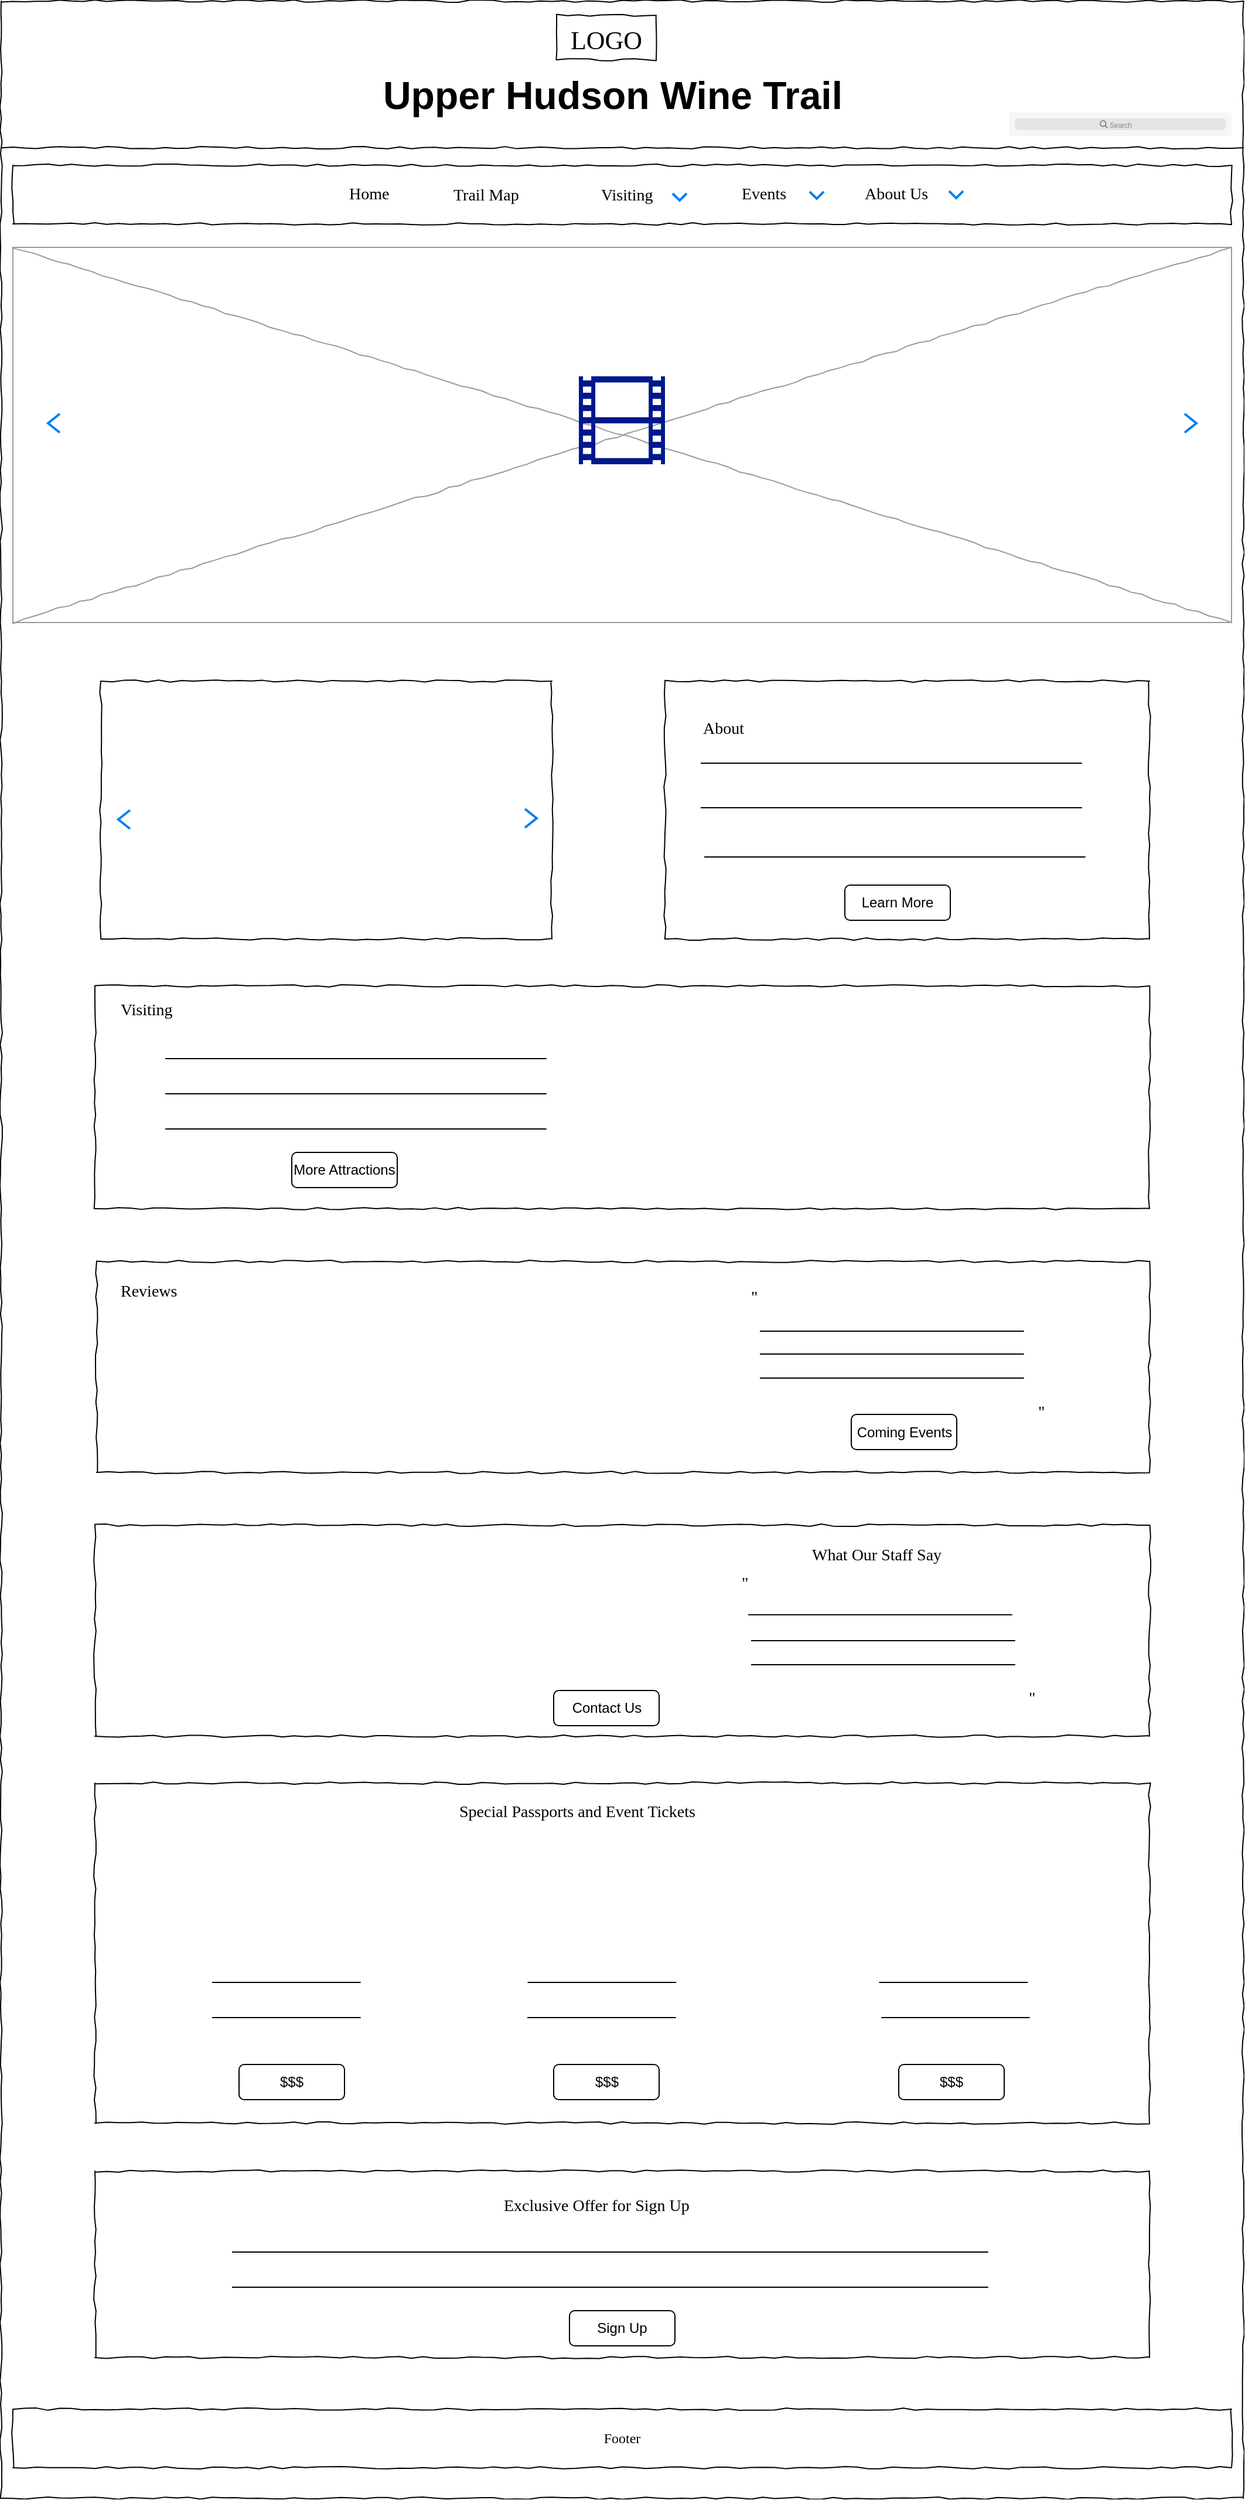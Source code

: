 <mxfile version="13.6.3" type="device"><diagram name="Page-1" id="03018318-947c-dd8e-b7a3-06fadd420f32"><mxGraphModel dx="1209" dy="573" grid="1" gridSize="10" guides="1" tooltips="1" connect="1" arrows="1" fold="1" page="1" pageScale="1" pageWidth="1100" pageHeight="850" background="#ffffff" math="0" shadow="0"><root><mxCell id="0"/><mxCell id="1" parent="0"/><mxCell id="677b7b8949515195-1" value="" style="whiteSpace=wrap;html=1;rounded=0;shadow=0;labelBackgroundColor=none;strokeColor=#000000;strokeWidth=1;fillColor=none;fontFamily=Verdana;fontSize=12;fontColor=#000000;align=center;comic=1;" parent="1" vertex="1"><mxGeometry x="20" y="20" width="1060" height="2130" as="geometry"/></mxCell><mxCell id="677b7b8949515195-2" value="&lt;font style=&quot;font-size: 22px&quot;&gt;LOGO&lt;/font&gt;" style="whiteSpace=wrap;html=1;rounded=0;shadow=0;labelBackgroundColor=none;strokeWidth=1;fontFamily=Verdana;fontSize=28;align=center;comic=1;" parent="1" vertex="1"><mxGeometry x="494" y="32" width="85" height="38" as="geometry"/></mxCell><mxCell id="677b7b8949515195-8" value="" style="whiteSpace=wrap;html=1;rounded=0;shadow=0;labelBackgroundColor=none;strokeWidth=1;fillColor=none;fontFamily=Verdana;fontSize=12;align=center;comic=1;" parent="1" vertex="1"><mxGeometry x="105" y="600" width="385" height="220" as="geometry"/></mxCell><mxCell id="677b7b8949515195-9" value="" style="line;strokeWidth=1;html=1;rounded=0;shadow=0;labelBackgroundColor=none;fillColor=none;fontFamily=Verdana;fontSize=14;fontColor=#000000;align=center;comic=1;" parent="1" vertex="1"><mxGeometry x="20" y="140" width="1060" height="10" as="geometry"/></mxCell><mxCell id="677b7b8949515195-10" value="" style="whiteSpace=wrap;html=1;rounded=0;shadow=0;labelBackgroundColor=none;strokeWidth=1;fillColor=none;fontFamily=Verdana;fontSize=12;align=center;comic=1;" parent="1" vertex="1"><mxGeometry x="30" y="160" width="1040" height="50" as="geometry"/></mxCell><mxCell id="677b7b8949515195-11" value="Home" style="text;html=1;points=[];align=left;verticalAlign=top;spacingTop=-4;fontSize=14;fontFamily=Verdana" parent="1" vertex="1"><mxGeometry x="315" y="174" width="60" height="20" as="geometry"/></mxCell><mxCell id="677b7b8949515195-12" value="Trail Map" style="text;html=1;points=[];align=left;verticalAlign=top;spacingTop=-4;fontSize=14;fontFamily=Verdana" parent="1" vertex="1"><mxGeometry x="404" y="174.5" width="60" height="19" as="geometry"/></mxCell><mxCell id="677b7b8949515195-15" value="&lt;div style=&quot;text-align: justify&quot;&gt;&lt;br&gt;&lt;/div&gt;" style="whiteSpace=wrap;html=1;rounded=0;shadow=0;labelBackgroundColor=none;strokeWidth=1;fillColor=none;fontFamily=Verdana;fontSize=12;align=center;verticalAlign=top;spacing=10;comic=1;" parent="1" vertex="1"><mxGeometry x="100" y="860" width="900" height="190" as="geometry"/></mxCell><mxCell id="677b7b8949515195-16" value="" style="verticalLabelPosition=bottom;shadow=0;dashed=0;align=center;html=1;verticalAlign=top;strokeWidth=1;shape=mxgraph.mockup.graphics.simpleIcon;strokeColor=#999999;rounded=0;labelBackgroundColor=none;fontFamily=Verdana;fontSize=14;fontColor=#000000;comic=1;" parent="1" vertex="1"><mxGeometry x="30" y="230" width="1040" height="320" as="geometry"/></mxCell><mxCell id="677b7b8949515195-26" value="" style="whiteSpace=wrap;html=1;rounded=0;shadow=0;labelBackgroundColor=none;strokeWidth=1;fillColor=none;fontFamily=Verdana;fontSize=12;align=center;comic=1;" parent="1" vertex="1"><mxGeometry x="101.5" y="1095" width="898.5" height="180" as="geometry"/></mxCell><mxCell id="677b7b8949515195-38" value="About" style="text;html=1;points=[];align=left;verticalAlign=top;spacingTop=-4;fontSize=14;fontFamily=Verdana" parent="1" vertex="1"><mxGeometry x="617" y="630" width="83" height="30" as="geometry"/></mxCell><mxCell id="677b7b8949515195-42" value="Reviews" style="text;html=1;points=[];align=left;verticalAlign=top;spacingTop=-4;fontSize=14;fontFamily=Verdana" parent="1" vertex="1"><mxGeometry x="120" y="1110" width="170" height="20" as="geometry"/></mxCell><mxCell id="x5q5EDNmhLwT_21sWx4b-1" value="" style="shape=image;html=1;verticalAlign=top;verticalLabelPosition=bottom;labelBackgroundColor=#ffffff;imageAspect=0;aspect=fixed;image=https://cdn3.iconfinder.com/data/icons/wpzoom-developer-icon-set/500/01-128.png" parent="1" vertex="1"><mxGeometry x="853" y="2083" width="34" height="34" as="geometry"/></mxCell><mxCell id="x5q5EDNmhLwT_21sWx4b-2" value="" style="shape=image;html=1;verticalAlign=top;verticalLabelPosition=bottom;labelBackgroundColor=#ffffff;imageAspect=0;aspect=fixed;image=https://cdn3.iconfinder.com/data/icons/picons-social/57/38-instagram-128.png" parent="1" vertex="1"><mxGeometry x="902" y="2084" width="33" height="33" as="geometry"/></mxCell><mxCell id="x5q5EDNmhLwT_21sWx4b-3" value="Events" style="text;html=1;points=[];align=left;verticalAlign=top;spacingTop=-4;fontSize=14;fontFamily=Verdana" parent="1" vertex="1"><mxGeometry x="650" y="174" width="60" height="20" as="geometry"/></mxCell><mxCell id="x5q5EDNmhLwT_21sWx4b-4" value="About Us" style="text;html=1;points=[];align=left;verticalAlign=top;spacingTop=-4;fontSize=14;fontFamily=Verdana" parent="1" vertex="1"><mxGeometry x="755" y="174" width="60" height="20" as="geometry"/></mxCell><mxCell id="x5q5EDNmhLwT_21sWx4b-7" value="" style="whiteSpace=wrap;html=1;rounded=0;shadow=0;labelBackgroundColor=none;strokeWidth=1;fillColor=none;fontFamily=Verdana;fontSize=12;align=center;comic=1;" parent="1" vertex="1"><mxGeometry x="586.5" y="600" width="413.5" height="220" as="geometry"/></mxCell><mxCell id="x5q5EDNmhLwT_21sWx4b-11" value="Visiting" style="text;html=1;points=[];align=left;verticalAlign=top;spacingTop=-4;fontSize=14;fontFamily=Verdana" parent="1" vertex="1"><mxGeometry x="120" y="870" width="170" height="20" as="geometry"/></mxCell><mxCell id="x5q5EDNmhLwT_21sWx4b-20" value="&quot;" style="text;html=1;points=[];align=left;verticalAlign=top;spacingTop=-4;fontSize=14;fontFamily=Verdana" parent="1" vertex="1"><mxGeometry x="657.5" y="1114.5" width="30" height="20" as="geometry"/></mxCell><mxCell id="x5q5EDNmhLwT_21sWx4b-23" value="" style="shape=image;html=1;verticalAlign=top;verticalLabelPosition=bottom;labelBackgroundColor=#ffffff;imageAspect=0;aspect=fixed;image=https://cdn4.iconfinder.com/data/icons/ionicons/512/icon-image-128.png" parent="1" vertex="1"><mxGeometry x="150" y="1134.5" width="128" height="128" as="geometry"/></mxCell><mxCell id="x5q5EDNmhLwT_21sWx4b-24" value="" style="shape=image;html=1;verticalAlign=top;verticalLabelPosition=bottom;labelBackgroundColor=#ffffff;imageAspect=0;aspect=fixed;image=https://cdn4.iconfinder.com/data/icons/ionicons/512/icon-image-128.png" parent="1" vertex="1"><mxGeometry x="230" y="646" width="128" height="128" as="geometry"/></mxCell><mxCell id="x5q5EDNmhLwT_21sWx4b-29" value="" style="aspect=fixed;pointerEvents=1;shadow=0;dashed=0;html=1;strokeColor=none;labelPosition=center;verticalLabelPosition=bottom;verticalAlign=top;align=center;fillColor=#00188D;shape=mxgraph.mscae.general.video" parent="1" vertex="1"><mxGeometry x="513" y="340" width="73.5" height="75" as="geometry"/></mxCell><mxCell id="x5q5EDNmhLwT_21sWx4b-30" value="" style="whiteSpace=wrap;html=1;rounded=0;shadow=0;labelBackgroundColor=none;strokeWidth=1;fillColor=none;fontFamily=Verdana;fontSize=12;align=center;comic=1;" parent="1" vertex="1"><mxGeometry x="100" y="1320" width="900" height="180" as="geometry"/></mxCell><mxCell id="x5q5EDNmhLwT_21sWx4b-32" value="What Our Staff Say" style="text;html=1;points=[];align=left;verticalAlign=top;spacingTop=-4;fontSize=14;fontFamily=Verdana" parent="1" vertex="1"><mxGeometry x="710" y="1335" width="170" height="20" as="geometry"/></mxCell><mxCell id="x5q5EDNmhLwT_21sWx4b-41" value="Footer" style="whiteSpace=wrap;html=1;rounded=0;shadow=0;labelBackgroundColor=none;strokeWidth=1;fillColor=none;fontFamily=Verdana;fontSize=12;align=center;comic=1;" parent="1" vertex="1"><mxGeometry x="30" y="2074" width="1040" height="50" as="geometry"/></mxCell><mxCell id="x5q5EDNmhLwT_21sWx4b-44" value="Contact Us" style="rounded=1;whiteSpace=wrap;html=1;" parent="1" vertex="1"><mxGeometry x="491.5" y="1461" width="90" height="30" as="geometry"/></mxCell><mxCell id="x5q5EDNmhLwT_21sWx4b-45" value="" style="shape=image;html=1;verticalAlign=top;verticalLabelPosition=bottom;labelBackgroundColor=#ffffff;imageAspect=0;aspect=fixed;image=https://cdn4.iconfinder.com/data/icons/ionicons/512/icon-image-128.png" parent="1" vertex="1"><mxGeometry x="719" y="886" width="128" height="128" as="geometry"/></mxCell><mxCell id="AH6uqKvHCQX35DVfNWlf-5" value="" style="html=1;verticalLabelPosition=bottom;labelBackgroundColor=#ffffff;verticalAlign=top;shadow=0;dashed=0;strokeWidth=2;shape=mxgraph.ios7.misc.left;strokeColor=#0080f0;" parent="1" vertex="1"><mxGeometry x="60" y="372" width="10" height="16" as="geometry"/></mxCell><mxCell id="AH6uqKvHCQX35DVfNWlf-6" value="" style="html=1;verticalLabelPosition=bottom;labelBackgroundColor=#ffffff;verticalAlign=top;shadow=0;dashed=0;strokeWidth=2;shape=mxgraph.ios7.misc.right;strokeColor=#0080f0;" parent="1" vertex="1"><mxGeometry x="1030" y="372" width="10" height="16" as="geometry"/></mxCell><mxCell id="Dj7FDUDoyI19KXcojeiz-5" value="" style="html=1;verticalLabelPosition=bottom;labelBackgroundColor=#ffffff;verticalAlign=top;shadow=0;dashed=0;strokeWidth=2;shape=mxgraph.ios7.misc.down;strokeColor=#0080f0;" parent="1" vertex="1"><mxGeometry x="829" y="182" width="12" height="6" as="geometry"/></mxCell><mxCell id="C7T5lcY4Xh3fgn_umm_E-2" value="" style="html=1;verticalLabelPosition=bottom;labelBackgroundColor=#ffffff;verticalAlign=top;shadow=0;dashed=0;strokeWidth=2;shape=mxgraph.ios7.misc.down;strokeColor=#0080f0;" parent="1" vertex="1"><mxGeometry x="710" y="182.5" width="12" height="6" as="geometry"/></mxCell><mxCell id="C7T5lcY4Xh3fgn_umm_E-3" value="Visiting" style="text;html=1;points=[];align=left;verticalAlign=top;spacingTop=-4;fontSize=14;fontFamily=Verdana" parent="1" vertex="1"><mxGeometry x="530" y="174.5" width="60" height="19" as="geometry"/></mxCell><mxCell id="C7T5lcY4Xh3fgn_umm_E-4" value="" style="html=1;verticalLabelPosition=bottom;labelBackgroundColor=#ffffff;verticalAlign=top;shadow=0;dashed=0;strokeWidth=2;shape=mxgraph.ios7.misc.down;strokeColor=#0080f0;" parent="1" vertex="1"><mxGeometry x="593" y="184" width="12" height="6" as="geometry"/></mxCell><mxCell id="C7T5lcY4Xh3fgn_umm_E-7" value="" style="endArrow=none;html=1;entryX=0;entryY=0.5;entryDx=0;entryDy=0;" parent="1" edge="1"><mxGeometry width="50" height="50" relative="1" as="geometry"><mxPoint x="617" y="670" as="sourcePoint"/><mxPoint x="617" y="670" as="targetPoint"/><Array as="points"><mxPoint x="947" y="670"/></Array></mxGeometry></mxCell><mxCell id="C7T5lcY4Xh3fgn_umm_E-8" value="" style="endArrow=none;html=1;entryX=0;entryY=0.5;entryDx=0;entryDy=0;" parent="1" edge="1"><mxGeometry width="50" height="50" relative="1" as="geometry"><mxPoint x="617" y="708" as="sourcePoint"/><mxPoint x="617" y="708" as="targetPoint"/><Array as="points"><mxPoint x="947" y="708"/></Array></mxGeometry></mxCell><mxCell id="C7T5lcY4Xh3fgn_umm_E-9" value="" style="endArrow=none;html=1;entryX=0;entryY=0.5;entryDx=0;entryDy=0;" parent="1" edge="1"><mxGeometry width="50" height="50" relative="1" as="geometry"><mxPoint x="620" y="750" as="sourcePoint"/><mxPoint x="620" y="750" as="targetPoint"/><Array as="points"><mxPoint x="950" y="750"/></Array></mxGeometry></mxCell><mxCell id="C7T5lcY4Xh3fgn_umm_E-11" value="" style="html=1;verticalLabelPosition=bottom;labelBackgroundColor=#ffffff;verticalAlign=top;shadow=0;dashed=0;strokeWidth=2;shape=mxgraph.ios7.misc.left;strokeColor=#0080f0;" parent="1" vertex="1"><mxGeometry x="120" y="710" width="10" height="16" as="geometry"/></mxCell><mxCell id="C7T5lcY4Xh3fgn_umm_E-12" value="" style="html=1;verticalLabelPosition=bottom;labelBackgroundColor=#ffffff;verticalAlign=top;shadow=0;dashed=0;strokeWidth=2;shape=mxgraph.ios7.misc.right;strokeColor=#0080f0;" parent="1" vertex="1"><mxGeometry x="467" y="709" width="10" height="16" as="geometry"/></mxCell><mxCell id="C7T5lcY4Xh3fgn_umm_E-13" value="Learn More" style="rounded=1;whiteSpace=wrap;html=1;" parent="1" vertex="1"><mxGeometry x="740" y="774" width="90" height="30" as="geometry"/></mxCell><mxCell id="C7T5lcY4Xh3fgn_umm_E-14" value="" style="endArrow=none;html=1;entryX=0;entryY=0.5;entryDx=0;entryDy=0;" parent="1" edge="1"><mxGeometry width="50" height="50" relative="1" as="geometry"><mxPoint x="160" y="922" as="sourcePoint"/><mxPoint x="160" y="922" as="targetPoint"/><Array as="points"><mxPoint x="490" y="922"/></Array></mxGeometry></mxCell><mxCell id="C7T5lcY4Xh3fgn_umm_E-15" value="" style="endArrow=none;html=1;entryX=0;entryY=0.5;entryDx=0;entryDy=0;" parent="1" edge="1"><mxGeometry width="50" height="50" relative="1" as="geometry"><mxPoint x="160" y="982" as="sourcePoint"/><mxPoint x="160" y="982" as="targetPoint"/><Array as="points"><mxPoint x="490" y="982"/></Array></mxGeometry></mxCell><mxCell id="C7T5lcY4Xh3fgn_umm_E-16" value="" style="endArrow=none;html=1;entryX=0;entryY=0.5;entryDx=0;entryDy=0;" parent="1" edge="1"><mxGeometry width="50" height="50" relative="1" as="geometry"><mxPoint x="160" y="952" as="sourcePoint"/><mxPoint x="160" y="952" as="targetPoint"/><Array as="points"><mxPoint x="490" y="952"/></Array></mxGeometry></mxCell><mxCell id="C7T5lcY4Xh3fgn_umm_E-17" value="More Attractions" style="rounded=1;whiteSpace=wrap;html=1;" parent="1" vertex="1"><mxGeometry x="268" y="1002" width="90" height="30" as="geometry"/></mxCell><mxCell id="C7T5lcY4Xh3fgn_umm_E-19" value="&quot;" style="text;html=1;points=[];align=left;verticalAlign=top;spacingTop=-4;fontSize=14;fontFamily=Verdana" parent="1" vertex="1"><mxGeometry x="902.5" y="1212.5" width="30" height="20" as="geometry"/></mxCell><mxCell id="C7T5lcY4Xh3fgn_umm_E-20" value="" style="endArrow=none;html=1;entryX=0;entryY=0.5;entryDx=0;entryDy=0;" parent="1" edge="1"><mxGeometry width="50" height="50" relative="1" as="geometry"><mxPoint x="667.5" y="1154.5" as="sourcePoint"/><mxPoint x="667.5" y="1154.5" as="targetPoint"/><Array as="points"><mxPoint x="897.5" y="1154.5"/></Array></mxGeometry></mxCell><mxCell id="C7T5lcY4Xh3fgn_umm_E-21" value="" style="endArrow=none;html=1;entryX=0;entryY=0.5;entryDx=0;entryDy=0;" parent="1" edge="1"><mxGeometry width="50" height="50" relative="1" as="geometry"><mxPoint x="667.5" y="1174" as="sourcePoint"/><mxPoint x="667.5" y="1174" as="targetPoint"/><Array as="points"><mxPoint x="897.5" y="1174"/></Array></mxGeometry></mxCell><mxCell id="C7T5lcY4Xh3fgn_umm_E-22" value="" style="endArrow=none;html=1;entryX=0;entryY=0.5;entryDx=0;entryDy=0;" parent="1" edge="1"><mxGeometry width="50" height="50" relative="1" as="geometry"><mxPoint x="667.5" y="1194.5" as="sourcePoint"/><mxPoint x="667.5" y="1194.5" as="targetPoint"/><Array as="points"><mxPoint x="897.5" y="1194.5"/></Array></mxGeometry></mxCell><mxCell id="C7T5lcY4Xh3fgn_umm_E-23" value="" style="shape=image;html=1;verticalAlign=top;verticalLabelPosition=bottom;labelBackgroundColor=#ffffff;imageAspect=0;aspect=fixed;image=https://cdn4.iconfinder.com/data/icons/ionicons/512/icon-image-128.png" parent="1" vertex="1"><mxGeometry x="385" y="1134.5" width="128" height="128" as="geometry"/></mxCell><mxCell id="C7T5lcY4Xh3fgn_umm_E-24" value="Coming Events" style="rounded=1;whiteSpace=wrap;html=1;" parent="1" vertex="1"><mxGeometry x="745.5" y="1225.5" width="90" height="30" as="geometry"/></mxCell><mxCell id="C7T5lcY4Xh3fgn_umm_E-25" value="&quot;" style="text;html=1;points=[];align=left;verticalAlign=top;spacingTop=-4;fontSize=14;fontFamily=Verdana" parent="1" vertex="1"><mxGeometry x="650" y="1359" width="30" height="20" as="geometry"/></mxCell><mxCell id="C7T5lcY4Xh3fgn_umm_E-26" value="&quot;" style="text;html=1;points=[];align=left;verticalAlign=top;spacingTop=-4;fontSize=14;fontFamily=Verdana" parent="1" vertex="1"><mxGeometry x="895" y="1457" width="30" height="20" as="geometry"/></mxCell><mxCell id="C7T5lcY4Xh3fgn_umm_E-28" value="" style="endArrow=none;html=1;entryX=0;entryY=0.5;entryDx=0;entryDy=0;" parent="1" edge="1"><mxGeometry width="50" height="50" relative="1" as="geometry"><mxPoint x="660" y="1418.5" as="sourcePoint"/><mxPoint x="660" y="1418.5" as="targetPoint"/><Array as="points"><mxPoint x="890" y="1418.5"/></Array></mxGeometry></mxCell><mxCell id="C7T5lcY4Xh3fgn_umm_E-29" value="" style="endArrow=none;html=1;entryX=0;entryY=0.5;entryDx=0;entryDy=0;" parent="1" edge="1"><mxGeometry width="50" height="50" relative="1" as="geometry"><mxPoint x="660" y="1439" as="sourcePoint"/><mxPoint x="660" y="1439" as="targetPoint"/><Array as="points"><mxPoint x="890" y="1439"/></Array></mxGeometry></mxCell><mxCell id="C7T5lcY4Xh3fgn_umm_E-30" value="" style="shape=image;html=1;verticalAlign=top;verticalLabelPosition=bottom;labelBackgroundColor=#ffffff;imageAspect=0;aspect=fixed;image=https://cdn4.iconfinder.com/data/icons/ionicons/512/icon-image-128.png" parent="1" vertex="1"><mxGeometry x="247" y="1333" width="128" height="128" as="geometry"/></mxCell><mxCell id="C7T5lcY4Xh3fgn_umm_E-32" value="" style="whiteSpace=wrap;html=1;rounded=0;shadow=0;labelBackgroundColor=none;strokeWidth=1;fillColor=none;fontFamily=Verdana;fontSize=12;align=center;comic=1;" parent="1" vertex="1"><mxGeometry x="100" y="1540" width="900" height="290" as="geometry"/></mxCell><mxCell id="C7T5lcY4Xh3fgn_umm_E-45" value="Special Passports and Event Tickets" style="text;html=1;points=[];align=left;verticalAlign=top;spacingTop=-4;fontSize=14;fontFamily=Verdana" parent="1" vertex="1"><mxGeometry x="408.5" y="1554" width="253" height="20" as="geometry"/></mxCell><mxCell id="C7T5lcY4Xh3fgn_umm_E-46" value="" style="shape=image;html=1;verticalAlign=top;verticalLabelPosition=bottom;labelBackgroundColor=#ffffff;imageAspect=0;aspect=fixed;image=https://cdn4.iconfinder.com/data/icons/ionicons/512/icon-image-128.png" parent="1" vertex="1"><mxGeometry x="200" y="1574" width="128" height="128" as="geometry"/></mxCell><mxCell id="C7T5lcY4Xh3fgn_umm_E-47" value="" style="shape=image;html=1;verticalAlign=top;verticalLabelPosition=bottom;labelBackgroundColor=#ffffff;imageAspect=0;aspect=fixed;image=https://cdn4.iconfinder.com/data/icons/ionicons/512/icon-image-128.png" parent="1" vertex="1"><mxGeometry x="472.5" y="1572" width="128" height="128" as="geometry"/></mxCell><mxCell id="C7T5lcY4Xh3fgn_umm_E-48" value="" style="shape=image;html=1;verticalAlign=top;verticalLabelPosition=bottom;labelBackgroundColor=#ffffff;imageAspect=0;aspect=fixed;image=https://cdn4.iconfinder.com/data/icons/ionicons/512/icon-image-128.png" parent="1" vertex="1"><mxGeometry x="767" y="1572" width="128" height="128" as="geometry"/></mxCell><mxCell id="C7T5lcY4Xh3fgn_umm_E-55" value="$$$" style="rounded=1;whiteSpace=wrap;html=1;" parent="1" vertex="1"><mxGeometry x="223" y="1780" width="90" height="30" as="geometry"/></mxCell><mxCell id="C7T5lcY4Xh3fgn_umm_E-56" value="$$$" style="rounded=1;whiteSpace=wrap;html=1;" parent="1" vertex="1"><mxGeometry x="491.5" y="1780" width="90" height="30" as="geometry"/></mxCell><mxCell id="C7T5lcY4Xh3fgn_umm_E-57" value="$$$" style="rounded=1;whiteSpace=wrap;html=1;" parent="1" vertex="1"><mxGeometry x="786" y="1780" width="90" height="30" as="geometry"/></mxCell><mxCell id="C7T5lcY4Xh3fgn_umm_E-60" value="" style="whiteSpace=wrap;html=1;rounded=0;shadow=0;labelBackgroundColor=none;strokeWidth=1;fillColor=none;fontFamily=Verdana;fontSize=12;align=center;comic=1;" parent="1" vertex="1"><mxGeometry x="100" y="1871" width="900" height="159" as="geometry"/></mxCell><mxCell id="C7T5lcY4Xh3fgn_umm_E-61" value="Exclusive Offer for Sign Up" style="text;html=1;points=[];align=left;verticalAlign=top;spacingTop=-4;fontSize=14;fontFamily=Verdana" parent="1" vertex="1"><mxGeometry x="447" y="1890" width="253" height="20" as="geometry"/></mxCell><mxCell id="C7T5lcY4Xh3fgn_umm_E-64" value="Sign Up" style="rounded=1;whiteSpace=wrap;html=1;" parent="1" vertex="1"><mxGeometry x="505" y="1990" width="90" height="30" as="geometry"/></mxCell><mxCell id="C7T5lcY4Xh3fgn_umm_E-68" value="" style="endArrow=none;html=1;entryX=0;entryY=0.5;entryDx=0;entryDy=0;" parent="1" edge="1"><mxGeometry width="50" height="50" relative="1" as="geometry"><mxPoint x="657.5" y="1396.41" as="sourcePoint"/><mxPoint x="657.5" y="1396.41" as="targetPoint"/><Array as="points"><mxPoint x="887.5" y="1396.41"/></Array></mxGeometry></mxCell><mxCell id="C7T5lcY4Xh3fgn_umm_E-69" value="" style="endArrow=none;html=1;entryX=0;entryY=0.5;entryDx=0;entryDy=0;" parent="1" edge="1"><mxGeometry width="50" height="50" relative="1" as="geometry"><mxPoint x="200" y="1710" as="sourcePoint"/><mxPoint x="200" y="1710" as="targetPoint"/><Array as="points"><mxPoint x="331.5" y="1710"/></Array></mxGeometry></mxCell><mxCell id="C7T5lcY4Xh3fgn_umm_E-70" value="" style="endArrow=none;html=1;entryX=0;entryY=0.5;entryDx=0;entryDy=0;" parent="1" edge="1"><mxGeometry width="50" height="50" relative="1" as="geometry"><mxPoint x="200.0" y="1740" as="sourcePoint"/><mxPoint x="200.0" y="1740" as="targetPoint"/><Array as="points"><mxPoint x="331.5" y="1740"/></Array></mxGeometry></mxCell><mxCell id="C7T5lcY4Xh3fgn_umm_E-71" value="" style="endArrow=none;html=1;entryX=0;entryY=0.5;entryDx=0;entryDy=0;" parent="1" edge="1"><mxGeometry width="50" height="50" relative="1" as="geometry"><mxPoint x="469.25" y="1710" as="sourcePoint"/><mxPoint x="469.25" y="1710" as="targetPoint"/><Array as="points"><mxPoint x="600.75" y="1710"/></Array></mxGeometry></mxCell><mxCell id="C7T5lcY4Xh3fgn_umm_E-72" value="" style="endArrow=none;html=1;entryX=0;entryY=0.5;entryDx=0;entryDy=0;" parent="1" edge="1"><mxGeometry width="50" height="50" relative="1" as="geometry"><mxPoint x="469.0" y="1740" as="sourcePoint"/><mxPoint x="469.0" y="1740" as="targetPoint"/><Array as="points"><mxPoint x="600.5" y="1740"/></Array></mxGeometry></mxCell><mxCell id="C7T5lcY4Xh3fgn_umm_E-73" value="" style="endArrow=none;html=1;entryX=0;entryY=0.5;entryDx=0;entryDy=0;" parent="1" edge="1"><mxGeometry width="50" height="50" relative="1" as="geometry"><mxPoint x="769.25" y="1710" as="sourcePoint"/><mxPoint x="769.25" y="1710" as="targetPoint"/><Array as="points"><mxPoint x="900.75" y="1710"/></Array></mxGeometry></mxCell><mxCell id="C7T5lcY4Xh3fgn_umm_E-74" value="" style="endArrow=none;html=1;entryX=0;entryY=0.5;entryDx=0;entryDy=0;" parent="1" edge="1"><mxGeometry width="50" height="50" relative="1" as="geometry"><mxPoint x="771.0" y="1740" as="sourcePoint"/><mxPoint x="771.0" y="1740" as="targetPoint"/><Array as="points"><mxPoint x="902.5" y="1740"/></Array></mxGeometry></mxCell><mxCell id="C7T5lcY4Xh3fgn_umm_E-75" value="" style="endArrow=none;html=1;entryX=0;entryY=0.5;entryDx=0;entryDy=0;" parent="1" edge="1"><mxGeometry width="50" height="50" relative="1" as="geometry"><mxPoint x="217.0" y="1940" as="sourcePoint"/><mxPoint x="217.0" y="1940" as="targetPoint"/><Array as="points"><mxPoint x="867" y="1940"/></Array></mxGeometry></mxCell><mxCell id="C7T5lcY4Xh3fgn_umm_E-76" value="" style="endArrow=none;html=1;entryX=0;entryY=0.5;entryDx=0;entryDy=0;" parent="1" edge="1"><mxGeometry width="50" height="50" relative="1" as="geometry"><mxPoint x="217.0" y="1970" as="sourcePoint"/><mxPoint x="217.0" y="1970" as="targetPoint"/><Array as="points"><mxPoint x="867" y="1970"/></Array></mxGeometry></mxCell><mxCell id="C7T5lcY4Xh3fgn_umm_E-77" value="" style="shape=image;html=1;verticalAlign=top;verticalLabelPosition=bottom;labelBackgroundColor=#ffffff;imageAspect=0;aspect=fixed;image=https://cdn1.iconfinder.com/data/icons/social-black-buttons/512/youtube_v2-128.png" parent="1" vertex="1"><mxGeometry x="952" y="2085" width="30" height="30" as="geometry"/></mxCell><mxCell id="C7T5lcY4Xh3fgn_umm_E-88" value="" style="shape=rect;fillColor=#F6F6F6;strokeColor=none;" parent="1" vertex="1"><mxGeometry x="880" y="115" width="190" height="20" as="geometry"/></mxCell><mxCell id="C7T5lcY4Xh3fgn_umm_E-89" value="" style="html=1;strokeWidth=1;shadow=0;dashed=0;shape=mxgraph.ios7ui.marginRect;rx=3;ry=3;rectMargin=5;fillColor=#E4E4E4;strokeColor=none;" parent="C7T5lcY4Xh3fgn_umm_E-88" vertex="1"><mxGeometry width="190" height="20" as="geometry"/></mxCell><mxCell id="C7T5lcY4Xh3fgn_umm_E-90" value="Search" style="shape=mxgraph.ios7.icons.looking_glass;strokeColor=#878789;fillColor=none;fontColor=#878789;labelPosition=right;verticalLabelPosition=middle;align=left;verticalAlign=middle;fontSize=6;fontStyle=0;spacingTop=2;" parent="C7T5lcY4Xh3fgn_umm_E-88" vertex="1"><mxGeometry x="0.5" y="0.5" width="6" height="6" relative="1" as="geometry"><mxPoint x="-17" y="-3" as="offset"/></mxGeometry></mxCell><mxCell id="C7T5lcY4Xh3fgn_umm_E-91" value="&lt;b style=&quot;font-size: 33px&quot;&gt;&lt;font style=&quot;font-size: 33px&quot;&gt;Upper Hudson Wine Trail&lt;/font&gt;&lt;/b&gt;" style="text;html=1;strokeColor=none;fillColor=none;align=center;verticalAlign=middle;whiteSpace=wrap;rounded=0;fontSize=33;" parent="1" vertex="1"><mxGeometry x="258" y="90" width="568" height="20" as="geometry"/></mxCell></root></mxGraphModel></diagram></mxfile>
